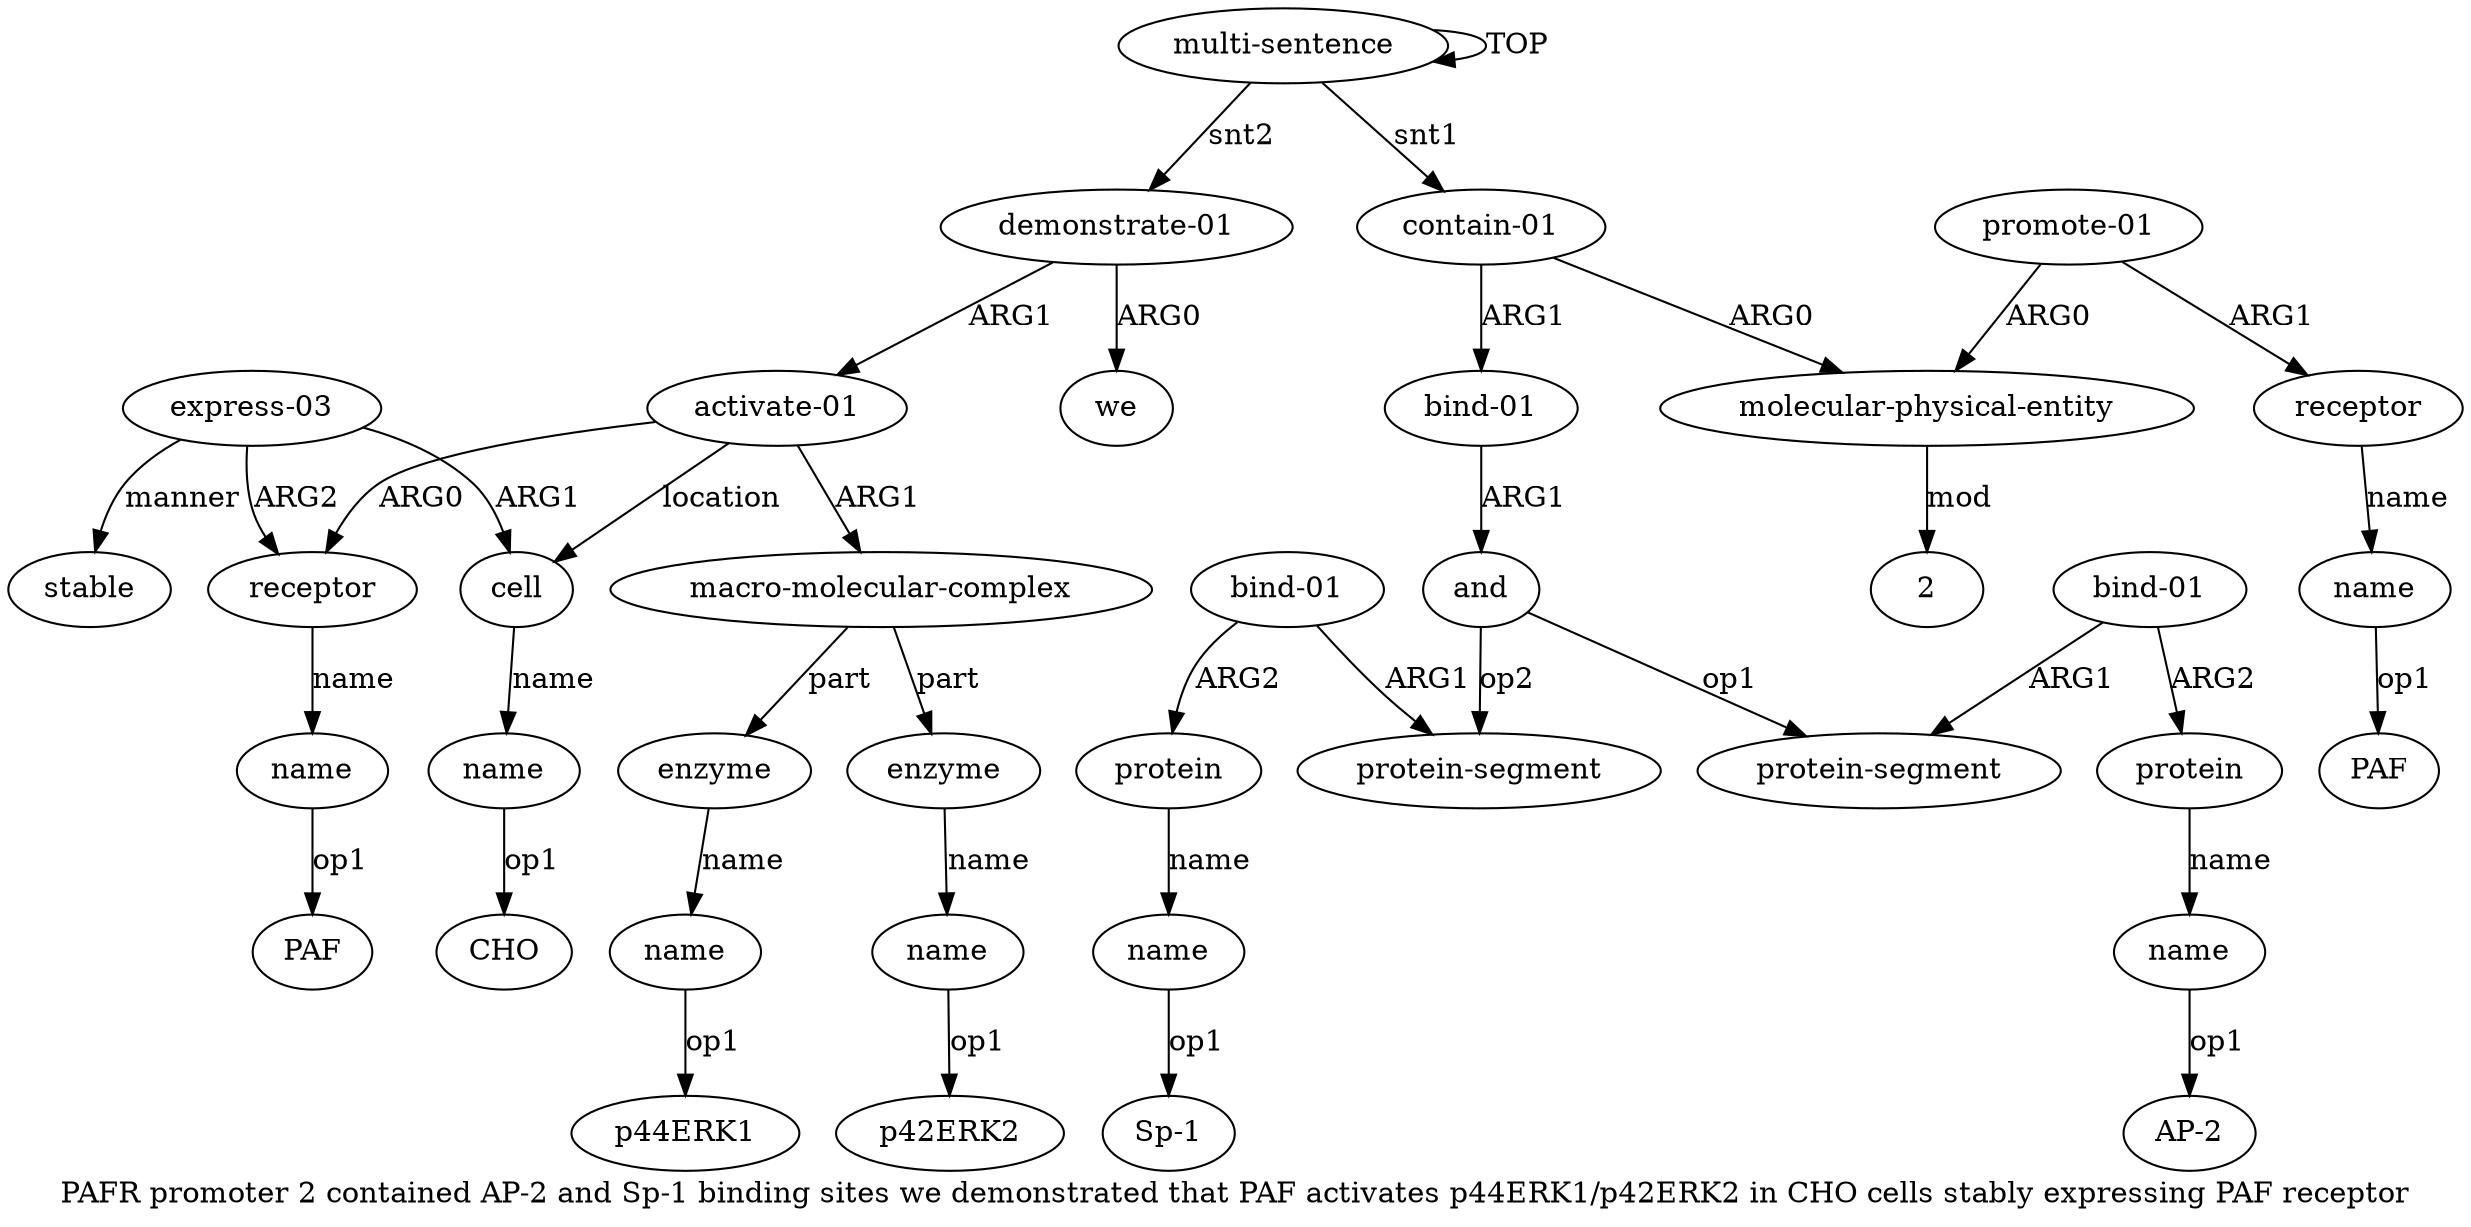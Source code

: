 digraph  {
	graph [label="PAFR promoter 2 contained AP-2 and Sp-1 binding sites we demonstrated that PAF activates p44ERK1/p42ERK2 in CHO cells stably expressing \
PAF receptor"];
	node [label="\N"];
	a20	 [color=black,
		gold_ind=20,
		gold_label=name,
		label=name,
		test_ind=20,
		test_label=name];
	"a20 PAF"	 [color=black,
		gold_ind=-1,
		gold_label=PAF,
		label=PAF,
		test_ind=-1,
		test_label=PAF];
	a20 -> "a20 PAF" [key=0,
	color=black,
	gold_label=op1,
	label=op1,
	test_label=op1];
a21 [color=black,
	gold_ind=21,
	gold_label="macro-molecular-complex",
	label="macro-molecular-complex",
	test_ind=21,
	test_label="macro-molecular-complex"];
a22 [color=black,
	gold_ind=22,
	gold_label=enzyme,
	label=enzyme,
	test_ind=22,
	test_label=enzyme];
a21 -> a22 [key=0,
color=black,
gold_label=part,
label=part,
test_label=part];
a24 [color=black,
gold_ind=24,
gold_label=enzyme,
label=enzyme,
test_ind=24,
test_label=enzyme];
a21 -> a24 [key=0,
color=black,
gold_label=part,
label=part,
test_label=part];
a23 [color=black,
gold_ind=23,
gold_label=name,
label=name,
test_ind=23,
test_label=name];
a22 -> a23 [key=0,
color=black,
gold_label=name,
label=name,
test_label=name];
"a23 p44ERK1" [color=black,
gold_ind=-1,
gold_label=p44ERK1,
label=p44ERK1,
test_ind=-1,
test_label=p44ERK1];
a23 -> "a23 p44ERK1" [key=0,
color=black,
gold_label=op1,
label=op1,
test_label=op1];
a25 [color=black,
gold_ind=25,
gold_label=name,
label=name,
test_ind=25,
test_label=name];
a24 -> a25 [key=0,
color=black,
gold_label=name,
label=name,
test_label=name];
"a25 p42ERK2" [color=black,
gold_ind=-1,
gold_label=p42ERK2,
label=p42ERK2,
test_ind=-1,
test_label=p42ERK2];
a25 -> "a25 p42ERK2" [key=0,
color=black,
gold_label=op1,
label=op1,
test_label=op1];
a26 [color=black,
gold_ind=26,
gold_label=cell,
label=cell,
test_ind=26,
test_label=cell];
a27 [color=black,
gold_ind=27,
gold_label=name,
label=name,
test_ind=27,
test_label=name];
a26 -> a27 [key=0,
color=black,
gold_label=name,
label=name,
test_label=name];
"a27 CHO" [color=black,
gold_ind=-1,
gold_label=CHO,
label=CHO,
test_ind=-1,
test_label=CHO];
a27 -> "a27 CHO" [key=0,
color=black,
gold_label=op1,
label=op1,
test_label=op1];
a28 [color=black,
gold_ind=28,
gold_label="express-03",
label="express-03",
test_ind=28,
test_label="express-03"];
a28 -> a26 [key=0,
color=black,
gold_label=ARG1,
label=ARG1,
test_label=ARG1];
a29 [color=black,
gold_ind=29,
gold_label=stable,
label=stable,
test_ind=29,
test_label=stable];
a28 -> a29 [key=0,
color=black,
gold_label=manner,
label=manner,
test_label=manner];
a19 [color=black,
gold_ind=19,
gold_label=receptor,
label=receptor,
test_ind=19,
test_label=receptor];
a28 -> a19 [key=0,
color=black,
gold_label=ARG2,
label=ARG2,
test_label=ARG2];
"a15 Sp-1" [color=black,
gold_ind=-1,
gold_label="Sp-1",
label="Sp-1",
test_ind=-1,
test_label="Sp-1"];
"a5 PAF" [color=black,
gold_ind=-1,
gold_label=PAF,
label=PAF,
test_ind=-1,
test_label=PAF];
a15 [color=black,
gold_ind=15,
gold_label=name,
label=name,
test_ind=15,
test_label=name];
a15 -> "a15 Sp-1" [key=0,
color=black,
gold_label=op1,
label=op1,
test_label=op1];
a14 [color=black,
gold_ind=14,
gold_label=protein,
label=protein,
test_ind=14,
test_label=protein];
a14 -> a15 [key=0,
color=black,
gold_label=name,
label=name,
test_label=name];
a17 [color=black,
gold_ind=17,
gold_label=we,
label=we,
test_ind=17,
test_label=we];
a16 [color=black,
gold_ind=16,
gold_label="demonstrate-01",
label="demonstrate-01",
test_ind=16,
test_label="demonstrate-01"];
a16 -> a17 [key=0,
color=black,
gold_label=ARG0,
label=ARG0,
test_label=ARG0];
a18 [color=black,
gold_ind=18,
gold_label="activate-01",
label="activate-01",
test_ind=18,
test_label="activate-01"];
a16 -> a18 [key=0,
color=black,
gold_label=ARG1,
label=ARG1,
test_label=ARG1];
a11 [color=black,
gold_ind=11,
gold_label=name,
label=name,
test_ind=11,
test_label=name];
"a11 AP-2" [color=black,
gold_ind=-1,
gold_label="AP-2",
label="AP-2",
test_ind=-1,
test_label="AP-2"];
a11 -> "a11 AP-2" [key=0,
color=black,
gold_label=op1,
label=op1,
test_label=op1];
a10 [color=black,
gold_ind=10,
gold_label=protein,
label=protein,
test_ind=10,
test_label=protein];
a10 -> a11 [key=0,
color=black,
gold_label=name,
label=name,
test_label=name];
a13 [color=black,
gold_ind=13,
gold_label="bind-01",
label="bind-01",
test_ind=13,
test_label="bind-01"];
a13 -> a14 [key=0,
color=black,
gold_label=ARG2,
label=ARG2,
test_label=ARG2];
a12 [color=black,
gold_ind=12,
gold_label="protein-segment",
label="protein-segment",
test_ind=12,
test_label="protein-segment"];
a13 -> a12 [key=0,
color=black,
gold_label=ARG1,
label=ARG1,
test_label=ARG1];
a19 -> a20 [key=0,
color=black,
gold_label=name,
label=name,
test_label=name];
a18 -> a21 [key=0,
color=black,
gold_label=ARG1,
label=ARG1,
test_label=ARG1];
a18 -> a26 [key=0,
color=black,
gold_label=location,
label=location,
test_label=location];
a18 -> a19 [key=0,
color=black,
gold_label=ARG0,
label=ARG0,
test_label=ARG0];
"a2 2" [color=black,
gold_ind=-1,
gold_label=2,
label=2,
test_ind=-1,
test_label=2];
a1 [color=black,
gold_ind=1,
gold_label="contain-01",
label="contain-01",
test_ind=1,
test_label="contain-01"];
a2 [color=black,
gold_ind=2,
gold_label="molecular-physical-entity",
label="molecular-physical-entity",
test_ind=2,
test_label="molecular-physical-entity"];
a1 -> a2 [key=0,
color=black,
gold_label=ARG0,
label=ARG0,
test_label=ARG0];
a6 [color=black,
gold_ind=6,
gold_label="bind-01",
label="bind-01",
test_ind=6,
test_label="bind-01"];
a1 -> a6 [key=0,
color=black,
gold_label=ARG1,
label=ARG1,
test_label=ARG1];
a0 [color=black,
gold_ind=0,
gold_label="multi-sentence",
label="multi-sentence",
test_ind=0,
test_label="multi-sentence"];
a0 -> a16 [key=0,
color=black,
gold_label=snt2,
label=snt2,
test_label=snt2];
a0 -> a1 [key=0,
color=black,
gold_label=snt1,
label=snt1,
test_label=snt1];
a0 -> a0 [key=0,
color=black,
gold_label=TOP,
label=TOP,
test_label=TOP];
a3 [color=black,
gold_ind=3,
gold_label="promote-01",
label="promote-01",
test_ind=3,
test_label="promote-01"];
a3 -> a2 [key=0,
color=black,
gold_label=ARG0,
label=ARG0,
test_label=ARG0];
a4 [color=black,
gold_ind=4,
gold_label=receptor,
label=receptor,
test_ind=4,
test_label=receptor];
a3 -> a4 [key=0,
color=black,
gold_label=ARG1,
label=ARG1,
test_label=ARG1];
a2 -> "a2 2" [key=0,
color=black,
gold_label=mod,
label=mod,
test_label=mod];
a5 [color=black,
gold_ind=5,
gold_label=name,
label=name,
test_ind=5,
test_label=name];
a5 -> "a5 PAF" [key=0,
color=black,
gold_label=op1,
label=op1,
test_label=op1];
a4 -> a5 [key=0,
color=black,
gold_label=name,
label=name,
test_label=name];
a7 [color=black,
gold_ind=7,
gold_label=and,
label=and,
test_ind=7,
test_label=and];
a7 -> a12 [key=0,
color=black,
gold_label=op2,
label=op2,
test_label=op2];
a8 [color=black,
gold_ind=8,
gold_label="protein-segment",
label="protein-segment",
test_ind=8,
test_label="protein-segment"];
a7 -> a8 [key=0,
color=black,
gold_label=op1,
label=op1,
test_label=op1];
a6 -> a7 [key=0,
color=black,
gold_label=ARG1,
label=ARG1,
test_label=ARG1];
a9 [color=black,
gold_ind=9,
gold_label="bind-01",
label="bind-01",
test_ind=9,
test_label="bind-01"];
a9 -> a10 [key=0,
color=black,
gold_label=ARG2,
label=ARG2,
test_label=ARG2];
a9 -> a8 [key=0,
color=black,
gold_label=ARG1,
label=ARG1,
test_label=ARG1];
}
